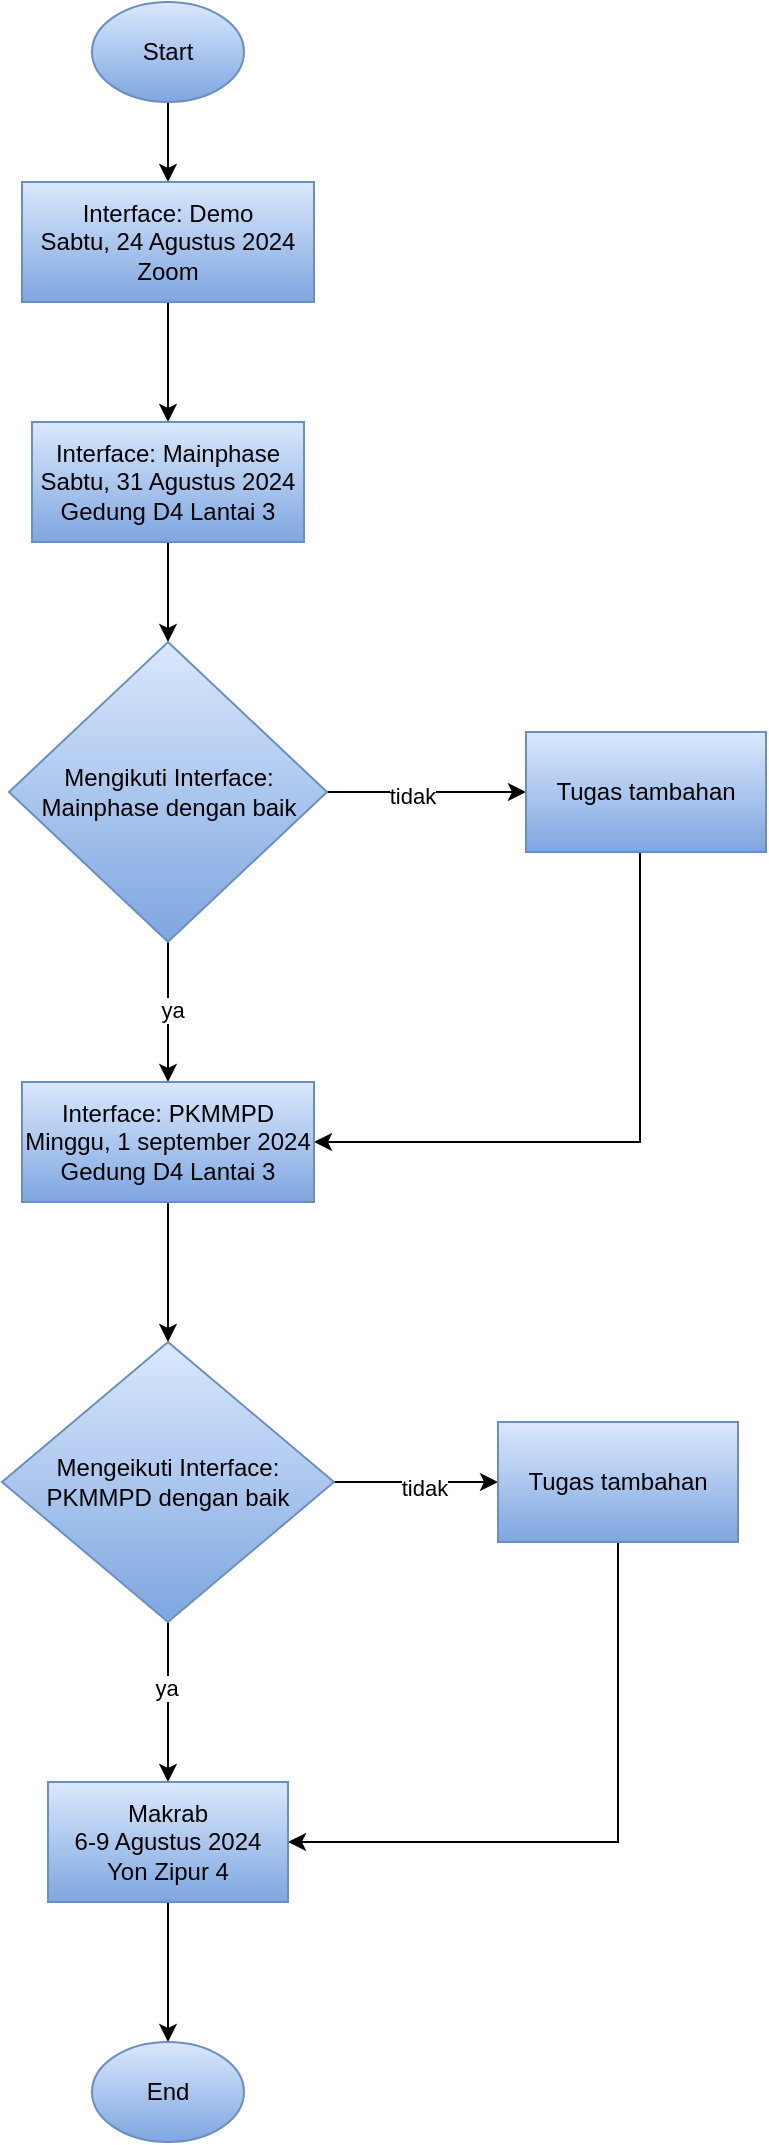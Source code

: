 <mxfile version="24.7.7">
  <diagram id="C5RBs43oDa-KdzZeNtuy" name="Page-1">
    <mxGraphModel dx="2227" dy="1364" grid="1" gridSize="10" guides="1" tooltips="1" connect="1" arrows="1" fold="1" page="1" pageScale="1" pageWidth="827" pageHeight="1169" math="0" shadow="0">
      <root>
        <mxCell id="WIyWlLk6GJQsqaUBKTNV-0" />
        <mxCell id="WIyWlLk6GJQsqaUBKTNV-1" parent="WIyWlLk6GJQsqaUBKTNV-0" />
        <mxCell id="P1gIIQeME5yMetn6nnW5-2" style="edgeStyle=orthogonalEdgeStyle;rounded=0;orthogonalLoop=1;jettySize=auto;html=1;entryX=0.5;entryY=0;entryDx=0;entryDy=0;" edge="1" parent="WIyWlLk6GJQsqaUBKTNV-1" source="P1gIIQeME5yMetn6nnW5-0" target="P1gIIQeME5yMetn6nnW5-1">
          <mxGeometry relative="1" as="geometry" />
        </mxCell>
        <mxCell id="P1gIIQeME5yMetn6nnW5-0" value="Start" style="ellipse;whiteSpace=wrap;html=1;fillColor=#dae8fc;strokeColor=#6c8ebf;gradientColor=#7ea6e0;" vertex="1" parent="WIyWlLk6GJQsqaUBKTNV-1">
          <mxGeometry x="268" y="50" width="76" height="50" as="geometry" />
        </mxCell>
        <mxCell id="P1gIIQeME5yMetn6nnW5-4" value="" style="edgeStyle=orthogonalEdgeStyle;rounded=0;orthogonalLoop=1;jettySize=auto;html=1;" edge="1" parent="WIyWlLk6GJQsqaUBKTNV-1" source="P1gIIQeME5yMetn6nnW5-1" target="P1gIIQeME5yMetn6nnW5-3">
          <mxGeometry relative="1" as="geometry" />
        </mxCell>
        <mxCell id="P1gIIQeME5yMetn6nnW5-1" value="Interface: Demo&lt;div&gt;Sabtu, 24 Agustus 2024&lt;/div&gt;&lt;div&gt;Zoom&lt;/div&gt;" style="rounded=0;whiteSpace=wrap;html=1;fillColor=#dae8fc;strokeColor=#6c8ebf;gradientColor=#7ea6e0;" vertex="1" parent="WIyWlLk6GJQsqaUBKTNV-1">
          <mxGeometry x="233" y="140" width="146" height="60" as="geometry" />
        </mxCell>
        <mxCell id="P1gIIQeME5yMetn6nnW5-6" value="" style="edgeStyle=orthogonalEdgeStyle;rounded=0;orthogonalLoop=1;jettySize=auto;html=1;" edge="1" parent="WIyWlLk6GJQsqaUBKTNV-1" source="P1gIIQeME5yMetn6nnW5-3" target="P1gIIQeME5yMetn6nnW5-5">
          <mxGeometry relative="1" as="geometry" />
        </mxCell>
        <mxCell id="P1gIIQeME5yMetn6nnW5-3" value="Interface: Mainphase&lt;div&gt;Sabtu, 31 Agustus 2024&lt;/div&gt;&lt;div&gt;Gedung D4 Lantai 3&lt;/div&gt;" style="whiteSpace=wrap;html=1;fillColor=#dae8fc;strokeColor=#6c8ebf;rounded=0;gradientColor=#7ea6e0;" vertex="1" parent="WIyWlLk6GJQsqaUBKTNV-1">
          <mxGeometry x="238" y="260" width="136" height="60" as="geometry" />
        </mxCell>
        <mxCell id="P1gIIQeME5yMetn6nnW5-8" value="" style="edgeStyle=orthogonalEdgeStyle;rounded=0;orthogonalLoop=1;jettySize=auto;html=1;" edge="1" parent="WIyWlLk6GJQsqaUBKTNV-1" source="P1gIIQeME5yMetn6nnW5-5" target="P1gIIQeME5yMetn6nnW5-7">
          <mxGeometry relative="1" as="geometry" />
        </mxCell>
        <mxCell id="P1gIIQeME5yMetn6nnW5-9" value="tidak" style="edgeLabel;html=1;align=center;verticalAlign=middle;resizable=0;points=[];" vertex="1" connectable="0" parent="P1gIIQeME5yMetn6nnW5-8">
          <mxGeometry x="-0.154" y="-2" relative="1" as="geometry">
            <mxPoint as="offset" />
          </mxGeometry>
        </mxCell>
        <mxCell id="P1gIIQeME5yMetn6nnW5-11" value="" style="edgeStyle=orthogonalEdgeStyle;rounded=0;orthogonalLoop=1;jettySize=auto;html=1;" edge="1" parent="WIyWlLk6GJQsqaUBKTNV-1" source="P1gIIQeME5yMetn6nnW5-5" target="P1gIIQeME5yMetn6nnW5-10">
          <mxGeometry relative="1" as="geometry" />
        </mxCell>
        <mxCell id="P1gIIQeME5yMetn6nnW5-12" value="ya" style="edgeLabel;html=1;align=center;verticalAlign=middle;resizable=0;points=[];" vertex="1" connectable="0" parent="P1gIIQeME5yMetn6nnW5-11">
          <mxGeometry x="-0.028" y="2" relative="1" as="geometry">
            <mxPoint as="offset" />
          </mxGeometry>
        </mxCell>
        <mxCell id="P1gIIQeME5yMetn6nnW5-5" value="Mengikuti Interface: Mainphase dengan baik" style="rhombus;whiteSpace=wrap;html=1;fillColor=#dae8fc;strokeColor=#6c8ebf;rounded=0;gradientColor=#7ea6e0;" vertex="1" parent="WIyWlLk6GJQsqaUBKTNV-1">
          <mxGeometry x="226.5" y="370" width="159" height="150" as="geometry" />
        </mxCell>
        <mxCell id="P1gIIQeME5yMetn6nnW5-15" style="edgeStyle=orthogonalEdgeStyle;rounded=0;orthogonalLoop=1;jettySize=auto;html=1;entryX=1;entryY=0.5;entryDx=0;entryDy=0;" edge="1" parent="WIyWlLk6GJQsqaUBKTNV-1" source="P1gIIQeME5yMetn6nnW5-7" target="P1gIIQeME5yMetn6nnW5-10">
          <mxGeometry relative="1" as="geometry">
            <Array as="points">
              <mxPoint x="542" y="620" />
            </Array>
          </mxGeometry>
        </mxCell>
        <mxCell id="P1gIIQeME5yMetn6nnW5-7" value="Tugas tambahan" style="whiteSpace=wrap;html=1;fillColor=#dae8fc;strokeColor=#6c8ebf;rounded=0;gradientColor=#7ea6e0;" vertex="1" parent="WIyWlLk6GJQsqaUBKTNV-1">
          <mxGeometry x="485" y="415" width="120" height="60" as="geometry" />
        </mxCell>
        <mxCell id="P1gIIQeME5yMetn6nnW5-14" value="" style="edgeStyle=orthogonalEdgeStyle;rounded=0;orthogonalLoop=1;jettySize=auto;html=1;" edge="1" parent="WIyWlLk6GJQsqaUBKTNV-1" source="P1gIIQeME5yMetn6nnW5-10" target="P1gIIQeME5yMetn6nnW5-13">
          <mxGeometry relative="1" as="geometry" />
        </mxCell>
        <mxCell id="P1gIIQeME5yMetn6nnW5-10" value="Interface: PKMMPD&lt;div&gt;Minggu, 1 september 2024&lt;/div&gt;&lt;div&gt;Gedung D4 Lantai 3&lt;/div&gt;" style="whiteSpace=wrap;html=1;fillColor=#dae8fc;strokeColor=#6c8ebf;rounded=0;gradientColor=#7ea6e0;" vertex="1" parent="WIyWlLk6GJQsqaUBKTNV-1">
          <mxGeometry x="233" y="590" width="146" height="60" as="geometry" />
        </mxCell>
        <mxCell id="P1gIIQeME5yMetn6nnW5-17" value="" style="edgeStyle=orthogonalEdgeStyle;rounded=0;orthogonalLoop=1;jettySize=auto;html=1;" edge="1" parent="WIyWlLk6GJQsqaUBKTNV-1" source="P1gIIQeME5yMetn6nnW5-13" target="P1gIIQeME5yMetn6nnW5-16">
          <mxGeometry relative="1" as="geometry" />
        </mxCell>
        <mxCell id="P1gIIQeME5yMetn6nnW5-21" value="tidak" style="edgeLabel;html=1;align=center;verticalAlign=middle;resizable=0;points=[];" vertex="1" connectable="0" parent="P1gIIQeME5yMetn6nnW5-17">
          <mxGeometry x="0.08" y="-3" relative="1" as="geometry">
            <mxPoint as="offset" />
          </mxGeometry>
        </mxCell>
        <mxCell id="P1gIIQeME5yMetn6nnW5-19" value="" style="edgeStyle=orthogonalEdgeStyle;rounded=0;orthogonalLoop=1;jettySize=auto;html=1;" edge="1" parent="WIyWlLk6GJQsqaUBKTNV-1" source="P1gIIQeME5yMetn6nnW5-13" target="P1gIIQeME5yMetn6nnW5-18">
          <mxGeometry relative="1" as="geometry" />
        </mxCell>
        <mxCell id="P1gIIQeME5yMetn6nnW5-20" value="ya" style="edgeLabel;html=1;align=center;verticalAlign=middle;resizable=0;points=[];" vertex="1" connectable="0" parent="P1gIIQeME5yMetn6nnW5-19">
          <mxGeometry x="-0.183" y="-1" relative="1" as="geometry">
            <mxPoint as="offset" />
          </mxGeometry>
        </mxCell>
        <mxCell id="P1gIIQeME5yMetn6nnW5-13" value="Mengeikuti Interface: PKMMPD dengan baik" style="rhombus;whiteSpace=wrap;html=1;fillColor=#dae8fc;strokeColor=#6c8ebf;rounded=0;gradientColor=#7ea6e0;" vertex="1" parent="WIyWlLk6GJQsqaUBKTNV-1">
          <mxGeometry x="223" y="720" width="166" height="140" as="geometry" />
        </mxCell>
        <mxCell id="P1gIIQeME5yMetn6nnW5-22" style="edgeStyle=orthogonalEdgeStyle;rounded=0;orthogonalLoop=1;jettySize=auto;html=1;entryX=1;entryY=0.5;entryDx=0;entryDy=0;" edge="1" parent="WIyWlLk6GJQsqaUBKTNV-1" source="P1gIIQeME5yMetn6nnW5-16" target="P1gIIQeME5yMetn6nnW5-18">
          <mxGeometry relative="1" as="geometry">
            <Array as="points">
              <mxPoint x="531" y="970" />
            </Array>
          </mxGeometry>
        </mxCell>
        <mxCell id="P1gIIQeME5yMetn6nnW5-16" value="Tugas tambahan" style="whiteSpace=wrap;html=1;fillColor=#dae8fc;strokeColor=#6c8ebf;rounded=0;gradientColor=#7ea6e0;" vertex="1" parent="WIyWlLk6GJQsqaUBKTNV-1">
          <mxGeometry x="471" y="760" width="120" height="60" as="geometry" />
        </mxCell>
        <mxCell id="P1gIIQeME5yMetn6nnW5-25" style="edgeStyle=orthogonalEdgeStyle;rounded=0;orthogonalLoop=1;jettySize=auto;html=1;" edge="1" parent="WIyWlLk6GJQsqaUBKTNV-1" source="P1gIIQeME5yMetn6nnW5-18" target="P1gIIQeME5yMetn6nnW5-24">
          <mxGeometry relative="1" as="geometry" />
        </mxCell>
        <mxCell id="P1gIIQeME5yMetn6nnW5-18" value="Makrab&lt;div&gt;6-9 Agustus 2024&lt;/div&gt;&lt;div&gt;Yon Zipur 4&lt;/div&gt;" style="whiteSpace=wrap;html=1;fillColor=#dae8fc;strokeColor=#6c8ebf;rounded=0;gradientColor=#7ea6e0;" vertex="1" parent="WIyWlLk6GJQsqaUBKTNV-1">
          <mxGeometry x="246" y="940" width="120" height="60" as="geometry" />
        </mxCell>
        <mxCell id="P1gIIQeME5yMetn6nnW5-24" value="End" style="ellipse;whiteSpace=wrap;html=1;fillColor=#dae8fc;strokeColor=#6c8ebf;gradientColor=#7ea6e0;" vertex="1" parent="WIyWlLk6GJQsqaUBKTNV-1">
          <mxGeometry x="268" y="1070" width="76" height="50" as="geometry" />
        </mxCell>
      </root>
    </mxGraphModel>
  </diagram>
</mxfile>
